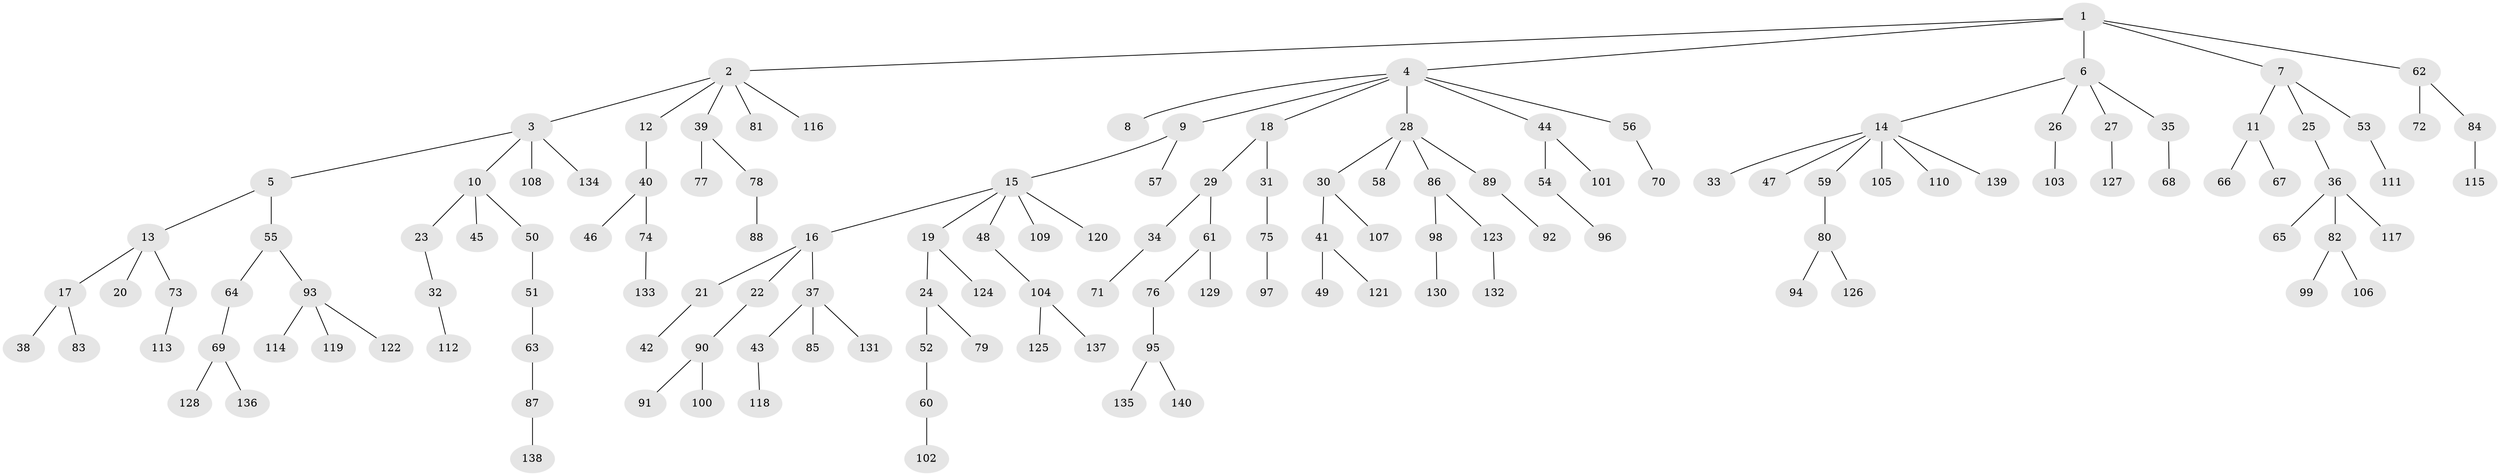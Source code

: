 // Generated by graph-tools (version 1.1) at 2025/36/03/09/25 02:36:58]
// undirected, 140 vertices, 139 edges
graph export_dot {
graph [start="1"]
  node [color=gray90,style=filled];
  1;
  2;
  3;
  4;
  5;
  6;
  7;
  8;
  9;
  10;
  11;
  12;
  13;
  14;
  15;
  16;
  17;
  18;
  19;
  20;
  21;
  22;
  23;
  24;
  25;
  26;
  27;
  28;
  29;
  30;
  31;
  32;
  33;
  34;
  35;
  36;
  37;
  38;
  39;
  40;
  41;
  42;
  43;
  44;
  45;
  46;
  47;
  48;
  49;
  50;
  51;
  52;
  53;
  54;
  55;
  56;
  57;
  58;
  59;
  60;
  61;
  62;
  63;
  64;
  65;
  66;
  67;
  68;
  69;
  70;
  71;
  72;
  73;
  74;
  75;
  76;
  77;
  78;
  79;
  80;
  81;
  82;
  83;
  84;
  85;
  86;
  87;
  88;
  89;
  90;
  91;
  92;
  93;
  94;
  95;
  96;
  97;
  98;
  99;
  100;
  101;
  102;
  103;
  104;
  105;
  106;
  107;
  108;
  109;
  110;
  111;
  112;
  113;
  114;
  115;
  116;
  117;
  118;
  119;
  120;
  121;
  122;
  123;
  124;
  125;
  126;
  127;
  128;
  129;
  130;
  131;
  132;
  133;
  134;
  135;
  136;
  137;
  138;
  139;
  140;
  1 -- 2;
  1 -- 4;
  1 -- 6;
  1 -- 7;
  1 -- 62;
  2 -- 3;
  2 -- 12;
  2 -- 39;
  2 -- 81;
  2 -- 116;
  3 -- 5;
  3 -- 10;
  3 -- 108;
  3 -- 134;
  4 -- 8;
  4 -- 9;
  4 -- 18;
  4 -- 28;
  4 -- 44;
  4 -- 56;
  5 -- 13;
  5 -- 55;
  6 -- 14;
  6 -- 26;
  6 -- 27;
  6 -- 35;
  7 -- 11;
  7 -- 25;
  7 -- 53;
  9 -- 15;
  9 -- 57;
  10 -- 23;
  10 -- 45;
  10 -- 50;
  11 -- 66;
  11 -- 67;
  12 -- 40;
  13 -- 17;
  13 -- 20;
  13 -- 73;
  14 -- 33;
  14 -- 47;
  14 -- 59;
  14 -- 105;
  14 -- 110;
  14 -- 139;
  15 -- 16;
  15 -- 19;
  15 -- 48;
  15 -- 109;
  15 -- 120;
  16 -- 21;
  16 -- 22;
  16 -- 37;
  17 -- 38;
  17 -- 83;
  18 -- 29;
  18 -- 31;
  19 -- 24;
  19 -- 124;
  21 -- 42;
  22 -- 90;
  23 -- 32;
  24 -- 52;
  24 -- 79;
  25 -- 36;
  26 -- 103;
  27 -- 127;
  28 -- 30;
  28 -- 58;
  28 -- 86;
  28 -- 89;
  29 -- 34;
  29 -- 61;
  30 -- 41;
  30 -- 107;
  31 -- 75;
  32 -- 112;
  34 -- 71;
  35 -- 68;
  36 -- 65;
  36 -- 82;
  36 -- 117;
  37 -- 43;
  37 -- 85;
  37 -- 131;
  39 -- 77;
  39 -- 78;
  40 -- 46;
  40 -- 74;
  41 -- 49;
  41 -- 121;
  43 -- 118;
  44 -- 54;
  44 -- 101;
  48 -- 104;
  50 -- 51;
  51 -- 63;
  52 -- 60;
  53 -- 111;
  54 -- 96;
  55 -- 64;
  55 -- 93;
  56 -- 70;
  59 -- 80;
  60 -- 102;
  61 -- 76;
  61 -- 129;
  62 -- 72;
  62 -- 84;
  63 -- 87;
  64 -- 69;
  69 -- 128;
  69 -- 136;
  73 -- 113;
  74 -- 133;
  75 -- 97;
  76 -- 95;
  78 -- 88;
  80 -- 94;
  80 -- 126;
  82 -- 99;
  82 -- 106;
  84 -- 115;
  86 -- 98;
  86 -- 123;
  87 -- 138;
  89 -- 92;
  90 -- 91;
  90 -- 100;
  93 -- 114;
  93 -- 119;
  93 -- 122;
  95 -- 135;
  95 -- 140;
  98 -- 130;
  104 -- 125;
  104 -- 137;
  123 -- 132;
}
